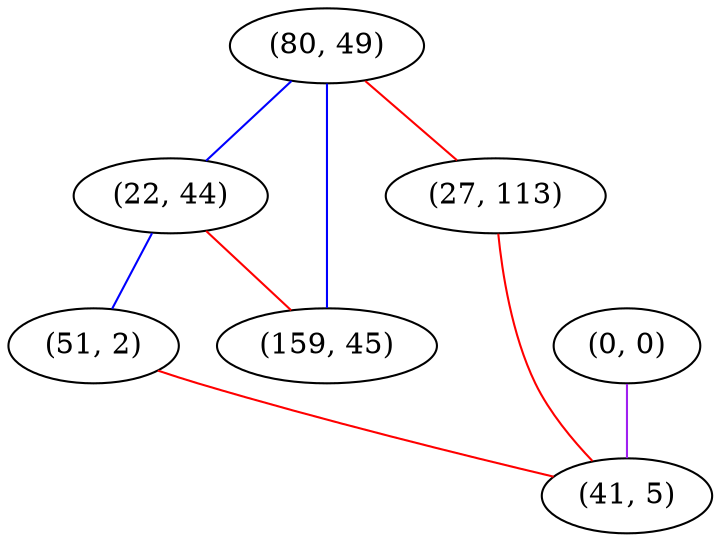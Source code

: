 graph "" {
"(80, 49)";
"(0, 0)";
"(22, 44)";
"(51, 2)";
"(27, 113)";
"(159, 45)";
"(41, 5)";
"(80, 49)" -- "(22, 44)"  [color=blue, key=0, weight=3];
"(80, 49)" -- "(27, 113)"  [color=red, key=0, weight=1];
"(80, 49)" -- "(159, 45)"  [color=blue, key=0, weight=3];
"(0, 0)" -- "(41, 5)"  [color=purple, key=0, weight=4];
"(22, 44)" -- "(51, 2)"  [color=blue, key=0, weight=3];
"(22, 44)" -- "(159, 45)"  [color=red, key=0, weight=1];
"(51, 2)" -- "(41, 5)"  [color=red, key=0, weight=1];
"(27, 113)" -- "(41, 5)"  [color=red, key=0, weight=1];
}
